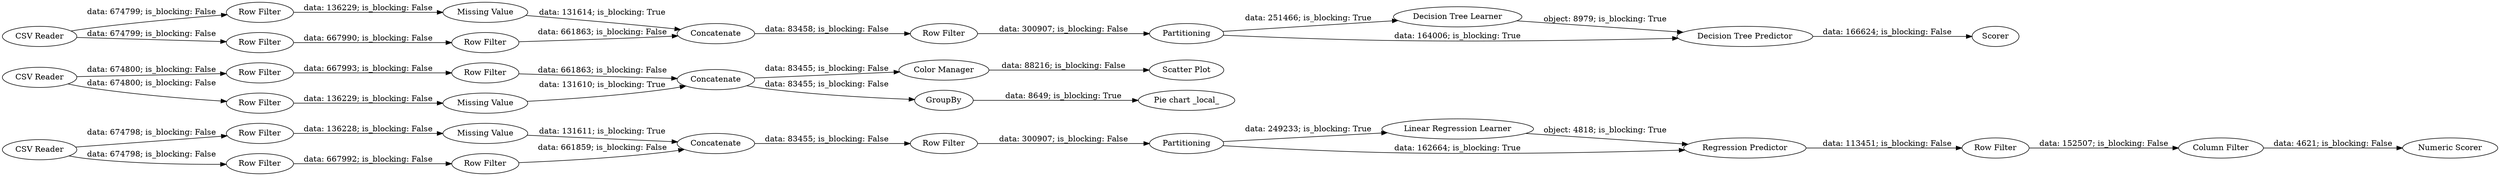 digraph {
	"5995298581972333178_15" [label="Linear Regression Learner"]
	"-8877634304972776999_5" [label="Row Filter"]
	"5995298581972333178_10" [label="Color Manager"]
	"-1150333309557758002_4" [label="Row Filter"]
	"5995298581972333178_16" [label="Row Filter"]
	"3865234476426120385_5" [label="Row Filter"]
	"-8877634304972776999_3" [label="Missing Value"]
	"-8877634304972776999_2" [label="Row Filter"]
	"-8877634304972776999_6" [label=Concatenate]
	"5995298581972333178_9" [label="Scatter Plot"]
	"5995298581972333178_18" [label="Column Filter"]
	"3865234476426120385_1" [label="CSV Reader"]
	"5995298581972333178_28" [label="Decision Tree Learner"]
	"-1150333309557758002_3" [label="Missing Value"]
	"5995298581972333178_13" [label="Numeric Scorer"]
	"5995298581972333178_14" [label="Regression Predictor"]
	"-8877634304972776999_4" [label="Row Filter"]
	"5995298581972333178_6" [label=Partitioning]
	"-1150333309557758002_2" [label="Row Filter"]
	"5995298581972333178_29" [label="Decision Tree Predictor"]
	"-8877634304972776999_1" [label="CSV Reader"]
	"-1150333309557758002_1" [label="CSV Reader"]
	"5995298581972333178_17" [label="Row Filter"]
	"3865234476426120385_4" [label="Row Filter"]
	"5995298581972333178_8" [label="Pie chart _local_"]
	"5995298581972333178_30" [label=Scorer]
	"5995298581972333178_22" [label="Row Filter"]
	"-1150333309557758002_6" [label=Concatenate]
	"-1150333309557758002_5" [label="Row Filter"]
	"3865234476426120385_6" [label=Concatenate]
	"3865234476426120385_3" [label="Missing Value"]
	"5995298581972333178_7" [label=GroupBy]
	"3865234476426120385_2" [label="Row Filter"]
	"5995298581972333178_21" [label=Partitioning]
	"-1150333309557758002_4" -> "-1150333309557758002_3" [label="data: 136228; is_blocking: False"]
	"3865234476426120385_4" -> "3865234476426120385_3" [label="data: 136229; is_blocking: False"]
	"-8877634304972776999_1" -> "-8877634304972776999_4" [label="data: 674800; is_blocking: False"]
	"-1150333309557758002_5" -> "-1150333309557758002_6" [label="data: 661859; is_blocking: False"]
	"5995298581972333178_21" -> "5995298581972333178_28" [label="data: 251466; is_blocking: True"]
	"-1150333309557758002_1" -> "-1150333309557758002_4" [label="data: 674798; is_blocking: False"]
	"-8877634304972776999_1" -> "-8877634304972776999_2" [label="data: 674800; is_blocking: False"]
	"-1150333309557758002_3" -> "-1150333309557758002_6" [label="data: 131611; is_blocking: True"]
	"5995298581972333178_29" -> "5995298581972333178_30" [label="data: 166624; is_blocking: False"]
	"5995298581972333178_6" -> "5995298581972333178_15" [label="data: 249233; is_blocking: True"]
	"-1150333309557758002_1" -> "-1150333309557758002_2" [label="data: 674798; is_blocking: False"]
	"3865234476426120385_2" -> "3865234476426120385_5" [label="data: 667990; is_blocking: False"]
	"5995298581972333178_6" -> "5995298581972333178_14" [label="data: 162664; is_blocking: True"]
	"3865234476426120385_1" -> "3865234476426120385_4" [label="data: 674799; is_blocking: False"]
	"5995298581972333178_14" -> "5995298581972333178_17" [label="data: 113451; is_blocking: False"]
	"5995298581972333178_18" -> "5995298581972333178_13" [label="data: 4621; is_blocking: False"]
	"-1150333309557758002_6" -> "5995298581972333178_16" [label="data: 83455; is_blocking: False"]
	"5995298581972333178_15" -> "5995298581972333178_14" [label="object: 4818; is_blocking: True"]
	"-8877634304972776999_4" -> "-8877634304972776999_3" [label="data: 136229; is_blocking: False"]
	"5995298581972333178_22" -> "5995298581972333178_21" [label="data: 300907; is_blocking: False"]
	"5995298581972333178_28" -> "5995298581972333178_29" [label="object: 8979; is_blocking: True"]
	"3865234476426120385_5" -> "3865234476426120385_6" [label="data: 661863; is_blocking: False"]
	"5995298581972333178_21" -> "5995298581972333178_29" [label="data: 164006; is_blocking: True"]
	"5995298581972333178_10" -> "5995298581972333178_9" [label="data: 88216; is_blocking: False"]
	"-1150333309557758002_2" -> "-1150333309557758002_5" [label="data: 667992; is_blocking: False"]
	"5995298581972333178_16" -> "5995298581972333178_6" [label="data: 300907; is_blocking: False"]
	"3865234476426120385_3" -> "3865234476426120385_6" [label="data: 131614; is_blocking: True"]
	"-8877634304972776999_6" -> "5995298581972333178_7" [label="data: 83455; is_blocking: False"]
	"3865234476426120385_6" -> "5995298581972333178_22" [label="data: 83458; is_blocking: False"]
	"-8877634304972776999_2" -> "-8877634304972776999_5" [label="data: 667993; is_blocking: False"]
	"3865234476426120385_1" -> "3865234476426120385_2" [label="data: 674799; is_blocking: False"]
	"-8877634304972776999_5" -> "-8877634304972776999_6" [label="data: 661863; is_blocking: False"]
	"5995298581972333178_7" -> "5995298581972333178_8" [label="data: 8649; is_blocking: True"]
	"5995298581972333178_17" -> "5995298581972333178_18" [label="data: 152507; is_blocking: False"]
	"-8877634304972776999_3" -> "-8877634304972776999_6" [label="data: 131610; is_blocking: True"]
	"-8877634304972776999_6" -> "5995298581972333178_10" [label="data: 83455; is_blocking: False"]
	rankdir=LR
}
